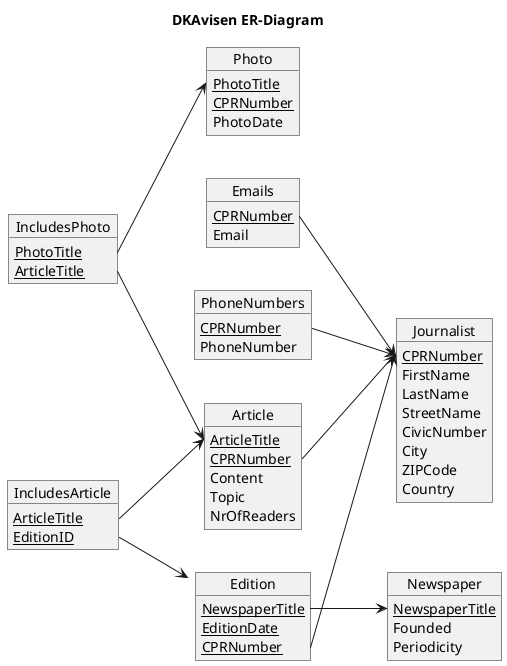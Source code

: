 @startuml logical_design_diagram
title DKAvisen ER-Diagram
left to right direction
skinparam linetype polyline
' skinparam linetype ortho

Object Journalist {
    <u>CPRNumber
    FirstName
    LastName
    StreetName
    CivicNumber
    City
    ZIPCode
    Country
}

Object Emails {
    <u>CPRNumber
    Email
}
Emails::CPRNumber --> Journalist::CPRNumber

Object PhoneNumbers {
    <u>CPRNumber
    PhoneNumber
}
PhoneNumbers::CPRNumber --> Journalist::CPRNumber

Object Article {
    <u>ArticleTitle
    <u>CPRNumber
    Content
    Topic
    NrOfReaders
}
Article::CPRNumber --> Journalist::CPRNumber

Object Photo {
    <u>PhotoTitle
    <u>CPRNumber
    PhotoDate
}

Object IncludesPhoto {
    <u>PhotoTitle
    <u>ArticleTitle
}
IncludesPhoto::PhotoTitle --> Photo::PhotoTitle
IncludesPhoto::ArticleTitle --> Article::ArticleTitle

Object Newspaper {
    <u>NewspaperTitle
    Founded
    Periodicity
}

Object Edition {
    <u>NewspaperTitle
    <u>EditionDate
    <u>CPRNumber
}
Edition::NewspaperTitle --> Newspaper::NewspaperTitle
Edition::CPRNumber --> Journalist::CPRNumber

Object IncludesArticle {
    <u>ArticleTitle
    <u>EditionID
}
IncludesArticle::ArticleTitle --> Article::ArticleTitle
IncludesArticle::EditionID --> Edition::EditionID


@enduml